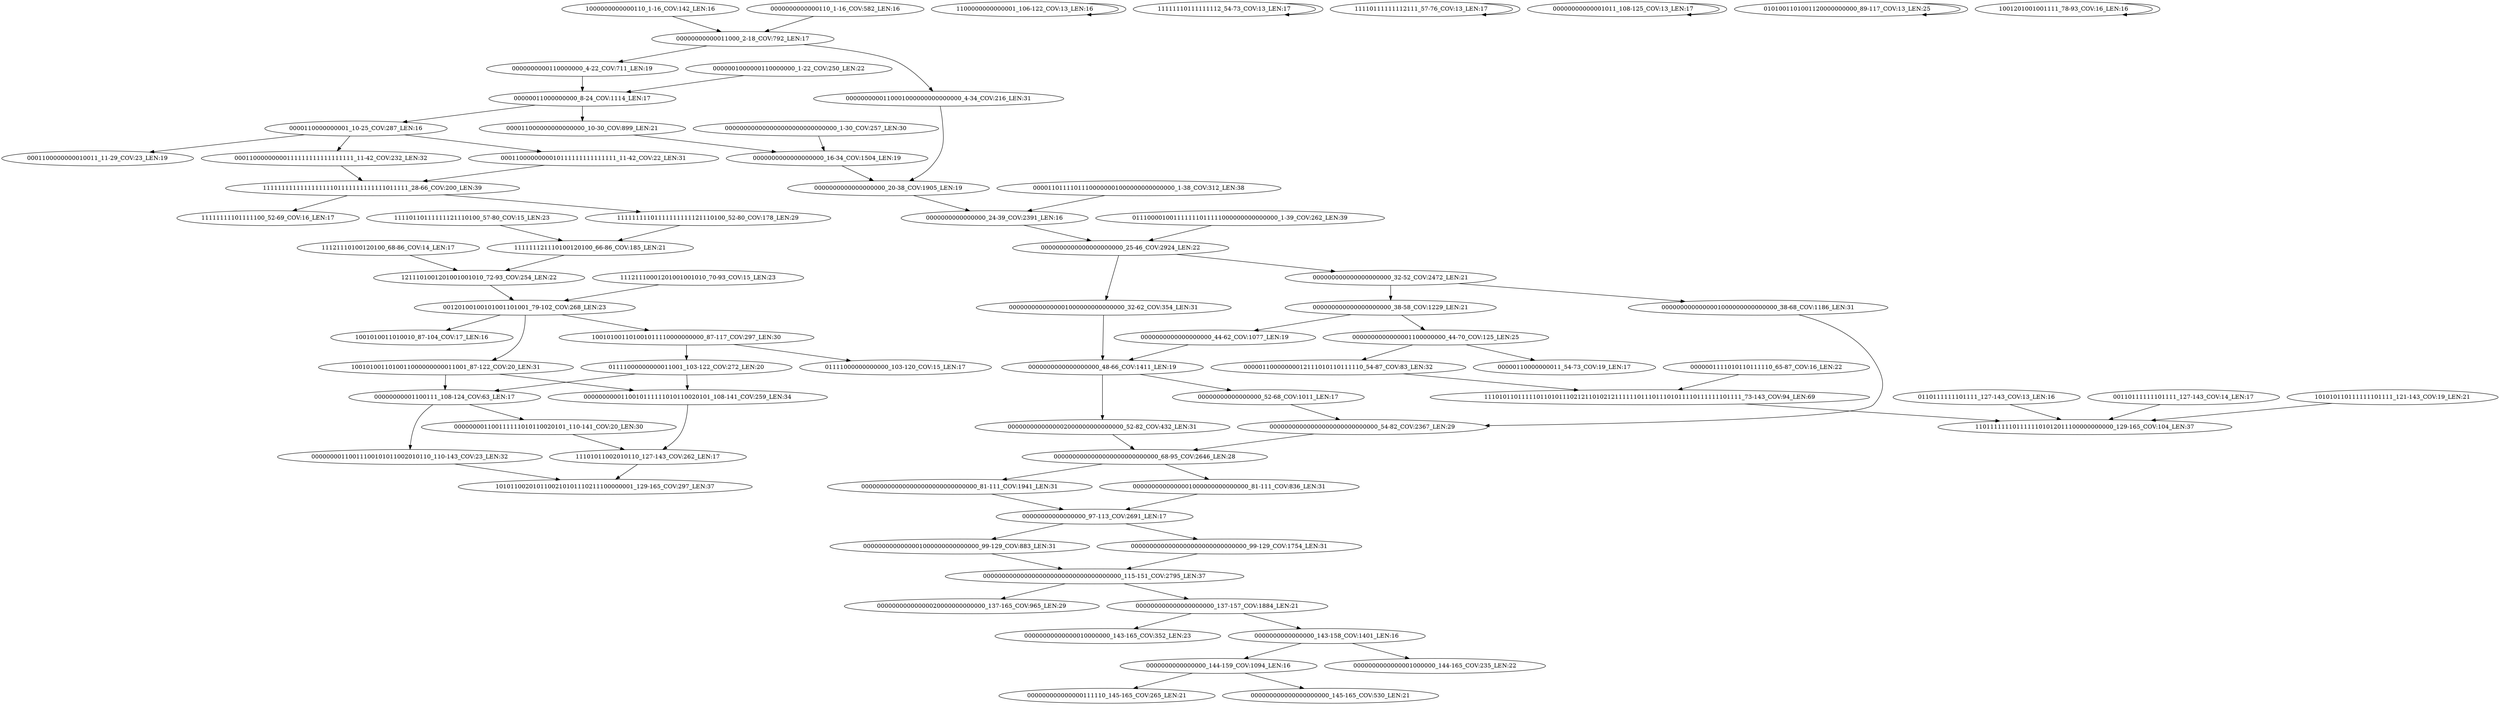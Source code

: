 digraph G {
    "00000000000000000000000000000_54-82_COV:2367_LEN:29" -> "0000000000000000000000000000_68-95_COV:2646_LEN:28";
    "11121110001201001001010_70-93_COV:15_LEN:23" -> "00120100100101001101001_79-102_COV:268_LEN:23";
    "0000000000000001000000000000000_99-129_COV:883_LEN:31" -> "0000000000000000000000000000000000000_115-151_COV:2795_LEN:37";
    "00011000000000111111111111111111_11-42_COV:232_LEN:32" -> "111111111111111111101111111111111011111_28-66_COV:200_LEN:39";
    "000011000000000000000_10-30_COV:899_LEN:21" -> "0000000000000000000_16-34_COV:1504_LEN:19";
    "1000000000000110_1-16_COV:142_LEN:16" -> "00000000000011000_2-18_COV:792_LEN:17";
    "0000000000000000000_48-66_COV:1411_LEN:19" -> "00000000000000000_52-68_COV:1011_LEN:17";
    "0000000000000000000_48-66_COV:1411_LEN:19" -> "0000000000000002000000000000000_52-82_COV:432_LEN:31";
    "00000000000000000_52-68_COV:1011_LEN:17" -> "00000000000000000000000000000_54-82_COV:2367_LEN:29";
    "0000000000000000_144-159_COV:1094_LEN:16" -> "000000000000000111110_145-165_COV:265_LEN:21";
    "0000000000000000_144-159_COV:1094_LEN:16" -> "000000000000000000000_145-165_COV:530_LEN:21";
    "0000000000000001000000000000000_81-111_COV:836_LEN:31" -> "00000000000000000_97-113_COV:2691_LEN:17";
    "101010110111111101111_121-143_COV:19_LEN:21" -> "1101111111011111101012011100000000000_129-165_COV:104_LEN:37";
    "0000000000000000000000000000000_81-111_COV:1941_LEN:31" -> "00000000000000000_97-113_COV:2691_LEN:17";
    "00000000001100111_108-124_COV:63_LEN:17" -> "00000000110011100101011002010110_110-143_COV:23_LEN:32";
    "00000000001100111_108-124_COV:63_LEN:17" -> "000000001100111111010110020101_110-141_COV:20_LEN:30";
    "1100000000000001_106-122_COV:13_LEN:16" -> "1100000000000001_106-122_COV:13_LEN:16";
    "11121110100120100_68-86_COV:14_LEN:17" -> "1211101001201001001010_72-93_COV:254_LEN:22";
    "0000000000000000000000000000000_99-129_COV:1754_LEN:31" -> "0000000000000000000000000000000000000_115-151_COV:2795_LEN:37";
    "0110111111101111_127-143_COV:13_LEN:16" -> "1101111111011111101012011100000000000_129-165_COV:104_LEN:37";
    "111111111111111111101111111111111011111_28-66_COV:200_LEN:39" -> "11111111101111100_52-69_COV:16_LEN:17";
    "111111111111111111101111111111111011111_28-66_COV:200_LEN:39" -> "11111111101111111111121110100_52-80_COV:178_LEN:29";
    "0000000000000000000000000000000000000_115-151_COV:2795_LEN:37" -> "00000000000000020000000000000_137-165_COV:965_LEN:29";
    "0000000000000000000000000000000000000_115-151_COV:2795_LEN:37" -> "000000000000000000000_137-157_COV:1884_LEN:21";
    "0000000000110010111111010110020101_108-141_COV:259_LEN:34" -> "11101011002010110_127-143_COV:262_LEN:17";
    "0000000000000001000000000000000_32-62_COV:354_LEN:31" -> "0000000000000000000_48-66_COV:1411_LEN:19";
    "00000110000000012111010110111110_54-87_COV:83_LEN:32" -> "111010110111110110101110212110102121111110111011101011110111111101111_73-143_COV:94_LEN:69";
    "0000000000000001000000000000000_38-68_COV:1186_LEN:31" -> "00000000000000000000000000000_54-82_COV:2367_LEN:29";
    "0000000000000000000000000000_68-95_COV:2646_LEN:28" -> "0000000000000001000000000000000_81-111_COV:836_LEN:31";
    "0000000000000000000000000000_68-95_COV:2646_LEN:28" -> "0000000000000000000000000000000_81-111_COV:1941_LEN:31";
    "01111000000000011001_103-122_COV:272_LEN:20" -> "00000000001100111_108-124_COV:63_LEN:17";
    "01111000000000011001_103-122_COV:272_LEN:20" -> "0000000000110010111111010110020101_108-141_COV:259_LEN:34";
    "0000000000000002000000000000000_52-82_COV:432_LEN:31" -> "0000000000000000000000000000_68-95_COV:2646_LEN:28";
    "11111110111111112_54-73_COV:13_LEN:17" -> "11111110111111112_54-73_COV:13_LEN:17";
    "000000000000000000000_38-58_COV:1229_LEN:21" -> "0000000000000000000_44-62_COV:1077_LEN:19";
    "000000000000000000000_38-58_COV:1229_LEN:21" -> "0000000000000001100000000_44-70_COV:125_LEN:25";
    "11110111111112111_57-76_COV:13_LEN:17" -> "11110111111112111_57-76_COV:13_LEN:17";
    "00000000000011000_2-18_COV:792_LEN:17" -> "0000000000110000000_4-22_COV:711_LEN:19";
    "00000000000011000_2-18_COV:792_LEN:17" -> "0000000000110001000000000000000_4-34_COV:216_LEN:31";
    "00000000000000000_97-113_COV:2691_LEN:17" -> "0000000000000001000000000000000_99-129_COV:883_LEN:31";
    "00000000000000000_97-113_COV:2691_LEN:17" -> "0000000000000000000000000000000_99-129_COV:1754_LEN:31";
    "0000000000000000_24-39_COV:2391_LEN:16" -> "0000000000000000000000_25-46_COV:2924_LEN:22";
    "1001010011010011000000000011001_87-122_COV:20_LEN:31" -> "00000000001100111_108-124_COV:63_LEN:17";
    "1001010011010011000000000011001_87-122_COV:20_LEN:31" -> "0000000000110010111111010110020101_108-141_COV:259_LEN:34";
    "00000000000001011_108-125_COV:13_LEN:17" -> "00000000000001011_108-125_COV:13_LEN:17";
    "0101001101001120000000000_89-117_COV:13_LEN:25" -> "0101001101001120000000000_89-117_COV:13_LEN:25";
    "0000001000000110000000_1-22_COV:250_LEN:22" -> "00000011000000000_8-24_COV:1114_LEN:17";
    "0000000000000000000_20-38_COV:1905_LEN:19" -> "0000000000000000_24-39_COV:2391_LEN:16";
    "111010110111110110101110212110102121111110111011101011110111111101111_73-143_COV:94_LEN:69" -> "1101111111011111101012011100000000000_129-165_COV:104_LEN:37";
    "0000000000000000000000_25-46_COV:2924_LEN:22" -> "0000000000000001000000000000000_32-62_COV:354_LEN:31";
    "0000000000000000000000_25-46_COV:2924_LEN:22" -> "000000000000000000000_32-52_COV:2472_LEN:21";
    "00110111111101111_127-143_COV:14_LEN:17" -> "1101111111011111101012011100000000000_129-165_COV:104_LEN:37";
    "0000000000110000000_4-22_COV:711_LEN:19" -> "00000011000000000_8-24_COV:1114_LEN:17";
    "0000000000000110_1-16_COV:582_LEN:16" -> "00000000000011000_2-18_COV:792_LEN:17";
    "000000000000000000000_137-157_COV:1884_LEN:21" -> "00000000000000010000000_143-165_COV:352_LEN:23";
    "000000000000000000000_137-157_COV:1884_LEN:21" -> "0000000000000000_143-158_COV:1401_LEN:16";
    "0000000000110001000000000000000_4-34_COV:216_LEN:31" -> "0000000000000000000_20-38_COV:1905_LEN:19";
    "1001201001001111_78-93_COV:16_LEN:16" -> "1001201001001111_78-93_COV:16_LEN:16";
    "00000000110011100101011002010110_110-143_COV:23_LEN:32" -> "1010110020101100210101110211100000001_129-165_COV:297_LEN:37";
    "0000110000000001_10-25_COV:287_LEN:16" -> "00011000000000111111111111111111_11-42_COV:232_LEN:32";
    "0000110000000001_10-25_COV:287_LEN:16" -> "0001100000000010011_11-29_COV:23_LEN:19";
    "0000110000000001_10-25_COV:287_LEN:16" -> "0001100000000010111111111111111_11-42_COV:22_LEN:31";
    "111111121110100120100_66-86_COV:185_LEN:21" -> "1211101001201001001010_72-93_COV:254_LEN:22";
    "11111111101111111111121110100_52-80_COV:178_LEN:29" -> "111111121110100120100_66-86_COV:185_LEN:21";
    "11110110111111121110100_57-80_COV:15_LEN:23" -> "111111121110100120100_66-86_COV:185_LEN:21";
    "00000011000000000_8-24_COV:1114_LEN:17" -> "000011000000000000000_10-30_COV:899_LEN:21";
    "00000011000000000_8-24_COV:1114_LEN:17" -> "0000110000000001_10-25_COV:287_LEN:16";
    "0000001111010110111110_65-87_COV:16_LEN:22" -> "111010110111110110101110212110102121111110111011101011110111111101111_73-143_COV:94_LEN:69";
    "011100001001111111011111000000000000000_1-39_COV:262_LEN:39" -> "0000000000000000000000_25-46_COV:2924_LEN:22";
    "000000000000000000000_32-52_COV:2472_LEN:21" -> "0000000000000001000000000000000_38-68_COV:1186_LEN:31";
    "000000000000000000000_32-52_COV:2472_LEN:21" -> "000000000000000000000_38-58_COV:1229_LEN:21";
    "100101001101001011110000000000_87-117_COV:297_LEN:30" -> "01111000000000011001_103-122_COV:272_LEN:20";
    "100101001101001011110000000000_87-117_COV:297_LEN:30" -> "01111000000000000_103-120_COV:15_LEN:17";
    "1211101001201001001010_72-93_COV:254_LEN:22" -> "00120100100101001101001_79-102_COV:268_LEN:23";
    "000000000000000000000000000000_1-30_COV:257_LEN:30" -> "0000000000000000000_16-34_COV:1504_LEN:19";
    "00120100100101001101001_79-102_COV:268_LEN:23" -> "1001010011010010_87-104_COV:17_LEN:16";
    "00120100100101001101001_79-102_COV:268_LEN:23" -> "1001010011010011000000000011001_87-122_COV:20_LEN:31";
    "00120100100101001101001_79-102_COV:268_LEN:23" -> "100101001101001011110000000000_87-117_COV:297_LEN:30";
    "0001100000000010111111111111111_11-42_COV:22_LEN:31" -> "111111111111111111101111111111111011111_28-66_COV:200_LEN:39";
    "00001101111011100000001000000000000000_1-38_COV:312_LEN:38" -> "0000000000000000_24-39_COV:2391_LEN:16";
    "0000000000000000000_44-62_COV:1077_LEN:19" -> "0000000000000000000_48-66_COV:1411_LEN:19";
    "0000000000000001100000000_44-70_COV:125_LEN:25" -> "00000110000000011_54-73_COV:19_LEN:17";
    "0000000000000001100000000_44-70_COV:125_LEN:25" -> "00000110000000012111010110111110_54-87_COV:83_LEN:32";
    "0000000000000000_143-158_COV:1401_LEN:16" -> "0000000000000001000000_144-165_COV:235_LEN:22";
    "0000000000000000_143-158_COV:1401_LEN:16" -> "0000000000000000_144-159_COV:1094_LEN:16";
    "000000001100111111010110020101_110-141_COV:20_LEN:30" -> "11101011002010110_127-143_COV:262_LEN:17";
    "11101011002010110_127-143_COV:262_LEN:17" -> "1010110020101100210101110211100000001_129-165_COV:297_LEN:37";
    "0000000000000000000_16-34_COV:1504_LEN:19" -> "0000000000000000000_20-38_COV:1905_LEN:19";
}
